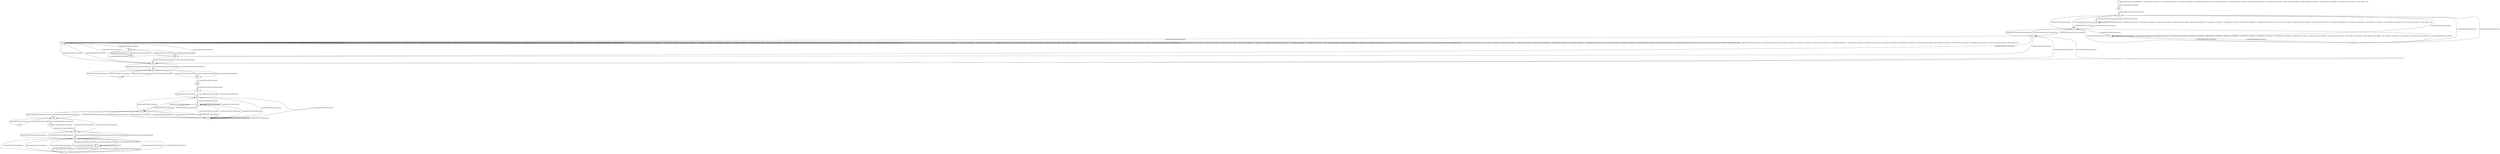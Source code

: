 # Total number of goals covered by this test: 1
# b8 --> b8

digraph g {
"b1" -> "b1" [label = "1-toggle[TOGGLE];/null/door0[false]:=!(door0[false]); door1[false]:=!(door1[false]); door4[false]:=!(door4[false]); door6[false]:=!(door6[false]); door9[false]:=!(door9[false]); door42[false]:=!(door42[false]); door12[false]:=!(door12[false]); door13[false]:=!(door13[false]); door14[false]:=!(door14[false]); door18[false]:=!(door18[false]); door23[false]:=!(door23[false]); door58[false]:=!(door58[false]); door27[false]:=!(door27[false]); /null"];
"b1" -> "d42p" [label = "2-explore[EXPLORE];/null/null/null"];
"d42p" -> "d42m" [label = "3-explore[EXPLORE];/door42[false]/null/null"];
"d42m" -> "b59" [label = "4-explore[EXPLORE];/null/null/null"];
"b59" -> "d27p" [label = "5-explore[EXPLORE];/null/null/null"];
"d27p" -> "d27m" [label = "6-explore[EXPLORE];/door27[false]/null/null"];
"d27m" -> "b98" [label = "7-explore[EXPLORE];/null/null/null"];
"b98" -> "d9p" [label = "8-explore[EXPLORE];/null/null/null"];
"d9p" -> "b99" [label = "9-explore[EXPLORE];/null/null/null"];
"b99" -> "d9p" [label = "10-explore[EXPLORE];/null/null/null"];
"d9p" -> "b98" [label = "11-explore[EXPLORE];/null/null/null"];
"b98" -> "d33m" [label = "12-explore[EXPLORE];/null/null/null"];
"d33m" -> "d27m" [label = "13-explore[EXPLORE];/null/null/null"];
"d27m" -> "d27p" [label = "14-explore[EXPLORE];/door27[false]/null/null"];
"d27p" -> "b58" [label = "15-explore[EXPLORE];/null/null/null"];
"b58" -> "d42m" [label = "16-explore[EXPLORE];/null/null/null"];
"d42m" -> "b59" [label = "17-explore[EXPLORE];/null/null/null"];
"b59" -> "b59" [label = "18-toggle[TOGGLE];/null/door0[false]:=!(door0[false]); door1[false]:=!(door1[false]); door2[false]:=!(door2[false]); door3[false]:=!(door3[false]); door4[false]:=!(door4[false]); door5[false]:=!(door5[false]); door6[false]:=!(door6[false]); door7[false]:=!(door7[false]); door9[false]:=!(door9[false]); door11[false]:=!(door11[false]); door13[false]:=!(door13[false]); door14[false]:=!(door14[false]); door47[false]:=!(door47[false]); door48[false]:=!(door48[false]); door50[false]:=!(door50[false]); door19[false]:=!(door19[false]); door57[false]:=!(door57[false]); door27[false]:=!(door27[false]); /null"];
"b59" -> "d27p" [label = "19-explore[EXPLORE];/null/null/null"];
"d27p" -> "d42m" [label = "20-explore[EXPLORE];/null/null/null"];
"d42m" -> "b58" [label = "21-explore[EXPLORE];/null/null/null"];
"b58" -> "b57" [label = "22-explore[EXPLORE];/null/null/null"];
"b57" -> "b58" [label = "23-explore[EXPLORE];/null/null/null"];
"b58" -> "d27p" [label = "24-explore[EXPLORE];/null/null/null"];
"d27p" -> "b57" [label = "25-explore[EXPLORE];/null/null/null"];
"b57" -> "b57" [label = "26-toggle[TOGGLE];/null/door0[false]:=!(door0[false]); door1[false]:=!(door1[false]); door33[false]:=!(door33[false]); door2[false]:=!(door2[false]); door34[false]:=!(door34[false]); door4[false]:=!(door4[false]); door5[false]:=!(door5[false]); door6[false]:=!(door6[false]); door38[false]:=!(door38[false]); door9[false]:=!(door9[false]); door11[false]:=!(door11[false]); door14[false]:=!(door14[false]); door17[false]:=!(door17[false]); door18[false]:=!(door18[false]); door19[false]:=!(door19[false]); door24[false]:=!(door24[false]); door27[false]:=!(door27[false]); /null"];
"b57" -> "d42m" [label = "27-explore[EXPLORE];/null/null/null"];
"d42m" -> "d27p" [label = "28-explore[EXPLORE];/null/null/null"];
"d27p" -> "d27m" [label = "29-explore[EXPLORE];/door27[false]/null/null"];
"d27m" -> "b100" [label = "30-explore[EXPLORE];/null/null/null"];
"b100" -> "d9p" [label = "31-explore[EXPLORE];/null/null/null"];
"d9p" -> "d33m" [label = "32-explore[EXPLORE];/null/null/null"];
"d33m" -> "d27m" [label = "33-explore[EXPLORE];/null/null/null"];
"d27m" -> "b98" [label = "34-explore[EXPLORE];/null/null/null"];
"b98" -> "d33m" [label = "35-explore[EXPLORE];/null/null/null"];
"d33m" -> "d33p" [label = "36-explore[EXPLORE];/door33[false]/null/null"];
"d33p" -> "d33m" [label = "37-explore[EXPLORE];/door33[false]/null/null"];
"d33m" -> "b100" [label = "38-explore[EXPLORE];/null/null/null"];
"b100" -> "b100" [label = "39-toggle[TOGGLE];/null/door1[false]:=!(door1[false]); door2[false]:=!(door2[false]); door3[false]:=!(door3[false]); door4[false]:=!(door4[false]); door36[false]:=!(door36[false]); door5[false]:=!(door5[false]); door6[false]:=!(door6[false]); door7[false]:=!(door7[false]); door39[false]:=!(door39[false]); door9[false]:=!(door9[false]); door10[false]:=!(door10[false]); door13[false]:=!(door13[false]); door49[false]:=!(door49[false]); door52[false]:=!(door52[false]); door22[false]:=!(door22[false]); /null"];
"b100" -> "b100" [label = "40-toggle[TOGGLE];/null/door1[false]:=!(door1[false]); door2[false]:=!(door2[false]); door3[false]:=!(door3[false]); door4[false]:=!(door4[false]); door36[false]:=!(door36[false]); door5[false]:=!(door5[false]); door6[false]:=!(door6[false]); door7[false]:=!(door7[false]); door39[false]:=!(door39[false]); door9[false]:=!(door9[false]); door10[false]:=!(door10[false]); door13[false]:=!(door13[false]); door49[false]:=!(door49[false]); door52[false]:=!(door52[false]); door22[false]:=!(door22[false]); /null"];
"b100" -> "b100" [label = "41-toggle[TOGGLE];/null/door1[false]:=!(door1[false]); door2[false]:=!(door2[false]); door3[false]:=!(door3[false]); door4[false]:=!(door4[false]); door36[false]:=!(door36[false]); door5[false]:=!(door5[false]); door6[false]:=!(door6[false]); door7[false]:=!(door7[false]); door39[false]:=!(door39[false]); door9[false]:=!(door9[false]); door10[false]:=!(door10[false]); door13[false]:=!(door13[false]); door49[false]:=!(door49[false]); door52[false]:=!(door52[false]); door22[false]:=!(door22[false]); /null"];
"b100" -> "b99" [label = "42-explore[EXPLORE];/null/null/null"];
"b99" -> "b100" [label = "43-explore[EXPLORE];/null/null/null"];
"b100" -> "b100" [label = "44-toggle[TOGGLE];/null/door1[false]:=!(door1[false]); door2[false]:=!(door2[false]); door3[false]:=!(door3[false]); door4[false]:=!(door4[false]); door36[false]:=!(door36[false]); door5[false]:=!(door5[false]); door6[false]:=!(door6[false]); door7[false]:=!(door7[false]); door39[false]:=!(door39[false]); door9[false]:=!(door9[false]); door10[false]:=!(door10[false]); door13[false]:=!(door13[false]); door49[false]:=!(door49[false]); door52[false]:=!(door52[false]); door22[false]:=!(door22[false]); /null"];
"b100" -> "b100" [label = "45-toggle[TOGGLE];/null/door1[false]:=!(door1[false]); door2[false]:=!(door2[false]); door3[false]:=!(door3[false]); door4[false]:=!(door4[false]); door36[false]:=!(door36[false]); door5[false]:=!(door5[false]); door6[false]:=!(door6[false]); door7[false]:=!(door7[false]); door39[false]:=!(door39[false]); door9[false]:=!(door9[false]); door10[false]:=!(door10[false]); door13[false]:=!(door13[false]); door49[false]:=!(door49[false]); door52[false]:=!(door52[false]); door22[false]:=!(door22[false]); /null"];
"b100" -> "b100" [label = "46-toggle[TOGGLE];/null/door1[false]:=!(door1[false]); door2[false]:=!(door2[false]); door3[false]:=!(door3[false]); door4[false]:=!(door4[false]); door36[false]:=!(door36[false]); door5[false]:=!(door5[false]); door6[false]:=!(door6[false]); door7[false]:=!(door7[false]); door39[false]:=!(door39[false]); door9[false]:=!(door9[false]); door10[false]:=!(door10[false]); door13[false]:=!(door13[false]); door49[false]:=!(door49[false]); door52[false]:=!(door52[false]); door22[false]:=!(door22[false]); /null"];
"b100" -> "b100" [label = "47-toggle[TOGGLE];/null/door1[false]:=!(door1[false]); door2[false]:=!(door2[false]); door3[false]:=!(door3[false]); door4[false]:=!(door4[false]); door36[false]:=!(door36[false]); door5[false]:=!(door5[false]); door6[false]:=!(door6[false]); door7[false]:=!(door7[false]); door39[false]:=!(door39[false]); door9[false]:=!(door9[false]); door10[false]:=!(door10[false]); door13[false]:=!(door13[false]); door49[false]:=!(door49[false]); door52[false]:=!(door52[false]); door22[false]:=!(door22[false]); /null"];
"b100" -> "d33m" [label = "48-explore[EXPLORE];/null/null/null"];
"d33m" -> "d33p" [label = "49-explore[EXPLORE];/door33[false]/null/null"];
"d33p" -> "b6" [label = "50-explore[EXPLORE];/null/null/null"];
"b6" -> "d33p" [label = "51-explore[EXPLORE];/null/null/null"];
"d33p" -> "b6" [label = "52-explore[EXPLORE];/null/null/null"];
"b6" -> "d33p" [label = "53-explore[EXPLORE];/null/null/null"];
"d33p" -> "d40m" [label = "54-explore[EXPLORE];/null/null/null"];
"d40m" -> "d33p" [label = "55-explore[EXPLORE];/null/null/null"];
"d33p" -> "d40m" [label = "56-explore[EXPLORE];/null/null/null"];
"d40m" -> "d39m" [label = "57-explore[EXPLORE];/null/null/null"];
"d39m" -> "d39p" [label = "58-explore[EXPLORE];/door39[false]/null/null"];
"d39p" -> "gf15" [label = "59-explore[EXPLORE];/null/null/null"];
"gf15" -> "d48m" [label = "60-explore[EXPLORE];/null/null/null"];
"d48m" -> "b140" [label = "61-explore[EXPLORE];/null/null/null"];
"b140" -> "b140" [label = "62-toggle[TOGGLE];/null/null/null"];
"b140" -> "b141" [label = "63-explore[EXPLORE];/null/null/null"];
"b141" -> "b141" [label = "64-toggle[TOGGLE];/null/null/null"];
"b141" -> "d48m" [label = "65-explore[EXPLORE];/null/null/null"];
"d48m" -> "gf15" [label = "66-explore[EXPLORE];/null/null/null"];
"gf15" -> "b140" [label = "67-explore[EXPLORE];/null/null/null"];
"b140" -> "b140" [label = "68-toggle[TOGGLE];/null/null/null"];
"b140" -> "d48m" [label = "69-explore[EXPLORE];/null/null/null"];
"d48m" -> "b140" [label = "70-explore[EXPLORE];/null/null/null"];
"b140" -> "b140" [label = "71-toggle[TOGGLE];/null/null/null"];
"b140" -> "b141" [label = "72-explore[EXPLORE];/null/null/null"];
"b141" -> "b141" [label = "73-toggle[TOGGLE];/null/null/null"];
"b141" -> "b140" [label = "74-explore[EXPLORE];/null/null/null"];
"b140" -> "gf15" [label = "75-explore[EXPLORE];/null/null/null"];
"gf15" -> "d39p" [label = "76-explore[EXPLORE];/null/null/null"];
"d39p" -> "gf15" [label = "77-explore[EXPLORE];/null/null/null"];
"gf15" -> "b141" [label = "78-explore[EXPLORE];/null/null/null"];
"b141" -> "d48m" [label = "79-explore[EXPLORE];/null/null/null"];
"d48m" -> "b140" [label = "80-explore[EXPLORE];/null/null/null"];
"b140" -> "d48m" [label = "81-explore[EXPLORE];/null/null/null"];
"d48m" -> "d48p" [label = "82-explore[EXPLORE];/door48[false]/null/null"];
"d48p" -> "b18" [label = "83-explore[EXPLORE];/null/null/null"];
"b18" -> "d48p" [label = "84-explore[EXPLORE];/null/null/null"];
"d48p" -> "d48m" [label = "85-explore[EXPLORE];/door48[false]/null/null"];
"d48m" -> "d48p" [label = "86-explore[EXPLORE];/door48[false]/null/null"];
"d48p" -> "b19" [label = "87-explore[EXPLORE];/null/null/null"];
"b19" -> "b19" [label = "88-toggle[TOGGLE];/null/null/null"];
"b19" -> "d50m" [label = "89-explore[EXPLORE];/null/null/null"];
"d50m" -> "d48p" [label = "90-explore[EXPLORE];/null/null/null"];
"d48p" -> "d50m" [label = "91-explore[EXPLORE];/null/null/null"];
"d50m" -> "d50p" [label = "92-explore[EXPLORE];/door50[false]/null/null"];
"d50p" -> "d57m" [label = "93-explore[EXPLORE];/null/null/null"];
"d57m" -> "b8" [label = "94-explore[EXPLORE];/null/null/null"];
"b8" -> "d50p" [label = "95-explore[EXPLORE];/null/null/null"];
"d50p" -> "d50m" [label = "96-explore[EXPLORE];/door50[false]/null/null"];
"d50m" -> "d50p" [label = "97-explore[EXPLORE];/door50[false]/null/null"];
"d50p" -> "d50m" [label = "98-explore[EXPLORE];/door50[false]/null/null"];
"d50m" -> "d50p" [label = "99-explore[EXPLORE];/door50[false]/null/null"];
"d50p" -> "d57m" [label = "100-explore[EXPLORE];/null/null/null"];
"d57m" -> "b8" [label = "101-explore[EXPLORE];/null/null/null"];
"b8" -> "d57m" [label = "102-explore[EXPLORE];/null/null/null"];
"d57m" -> "d50p" [label = "103-explore[EXPLORE];/null/null/null"];
"d50p" -> "b8" [label = "104-explore[EXPLORE];/null/null/null"];
"b8" -> "d50p" [label = "105-explore[EXPLORE];/null/null/null"];
"d50p" -> "d57m" [label = "106-explore[EXPLORE];/null/null/null"];
"d57m" -> "d50p" [label = "107-explore[EXPLORE];/null/null/null"];
"d50p" -> "d57m" [label = "108-explore[EXPLORE];/null/null/null"];
"d57m" -> "b8" [label = "109-explore[EXPLORE];/null/null/null"];
"b8" -> "b8" [label = "110-toggle[TOGGLE];/null/null/null"];
}